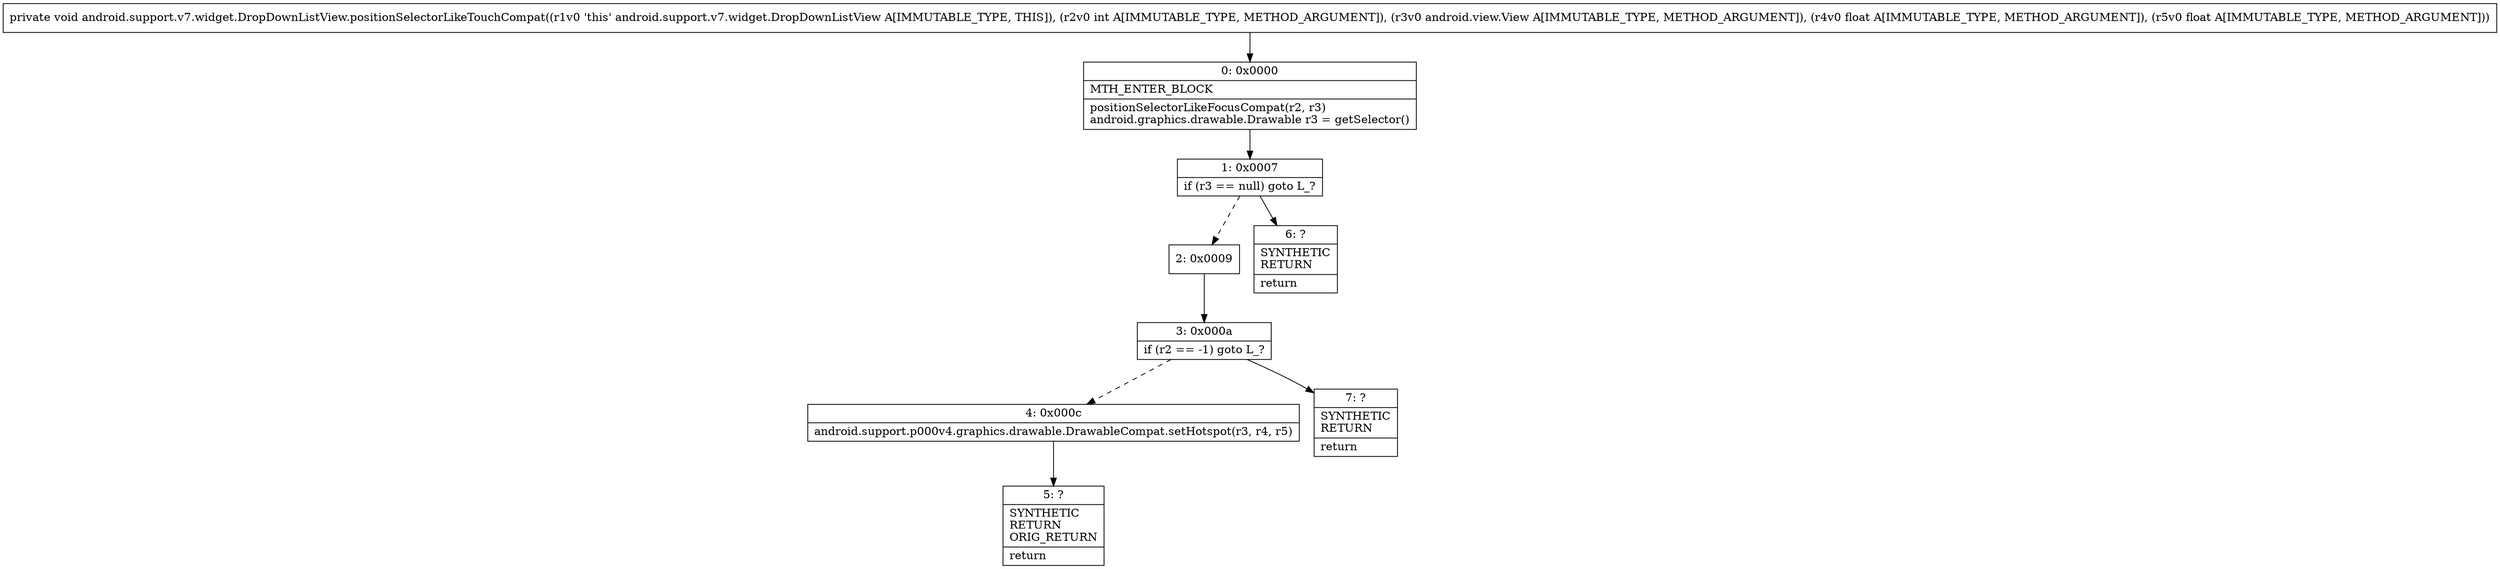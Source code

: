 digraph "CFG forandroid.support.v7.widget.DropDownListView.positionSelectorLikeTouchCompat(ILandroid\/view\/View;FF)V" {
Node_0 [shape=record,label="{0\:\ 0x0000|MTH_ENTER_BLOCK\l|positionSelectorLikeFocusCompat(r2, r3)\landroid.graphics.drawable.Drawable r3 = getSelector()\l}"];
Node_1 [shape=record,label="{1\:\ 0x0007|if (r3 == null) goto L_?\l}"];
Node_2 [shape=record,label="{2\:\ 0x0009}"];
Node_3 [shape=record,label="{3\:\ 0x000a|if (r2 == \-1) goto L_?\l}"];
Node_4 [shape=record,label="{4\:\ 0x000c|android.support.p000v4.graphics.drawable.DrawableCompat.setHotspot(r3, r4, r5)\l}"];
Node_5 [shape=record,label="{5\:\ ?|SYNTHETIC\lRETURN\lORIG_RETURN\l|return\l}"];
Node_6 [shape=record,label="{6\:\ ?|SYNTHETIC\lRETURN\l|return\l}"];
Node_7 [shape=record,label="{7\:\ ?|SYNTHETIC\lRETURN\l|return\l}"];
MethodNode[shape=record,label="{private void android.support.v7.widget.DropDownListView.positionSelectorLikeTouchCompat((r1v0 'this' android.support.v7.widget.DropDownListView A[IMMUTABLE_TYPE, THIS]), (r2v0 int A[IMMUTABLE_TYPE, METHOD_ARGUMENT]), (r3v0 android.view.View A[IMMUTABLE_TYPE, METHOD_ARGUMENT]), (r4v0 float A[IMMUTABLE_TYPE, METHOD_ARGUMENT]), (r5v0 float A[IMMUTABLE_TYPE, METHOD_ARGUMENT])) }"];
MethodNode -> Node_0;
Node_0 -> Node_1;
Node_1 -> Node_2[style=dashed];
Node_1 -> Node_6;
Node_2 -> Node_3;
Node_3 -> Node_4[style=dashed];
Node_3 -> Node_7;
Node_4 -> Node_5;
}

